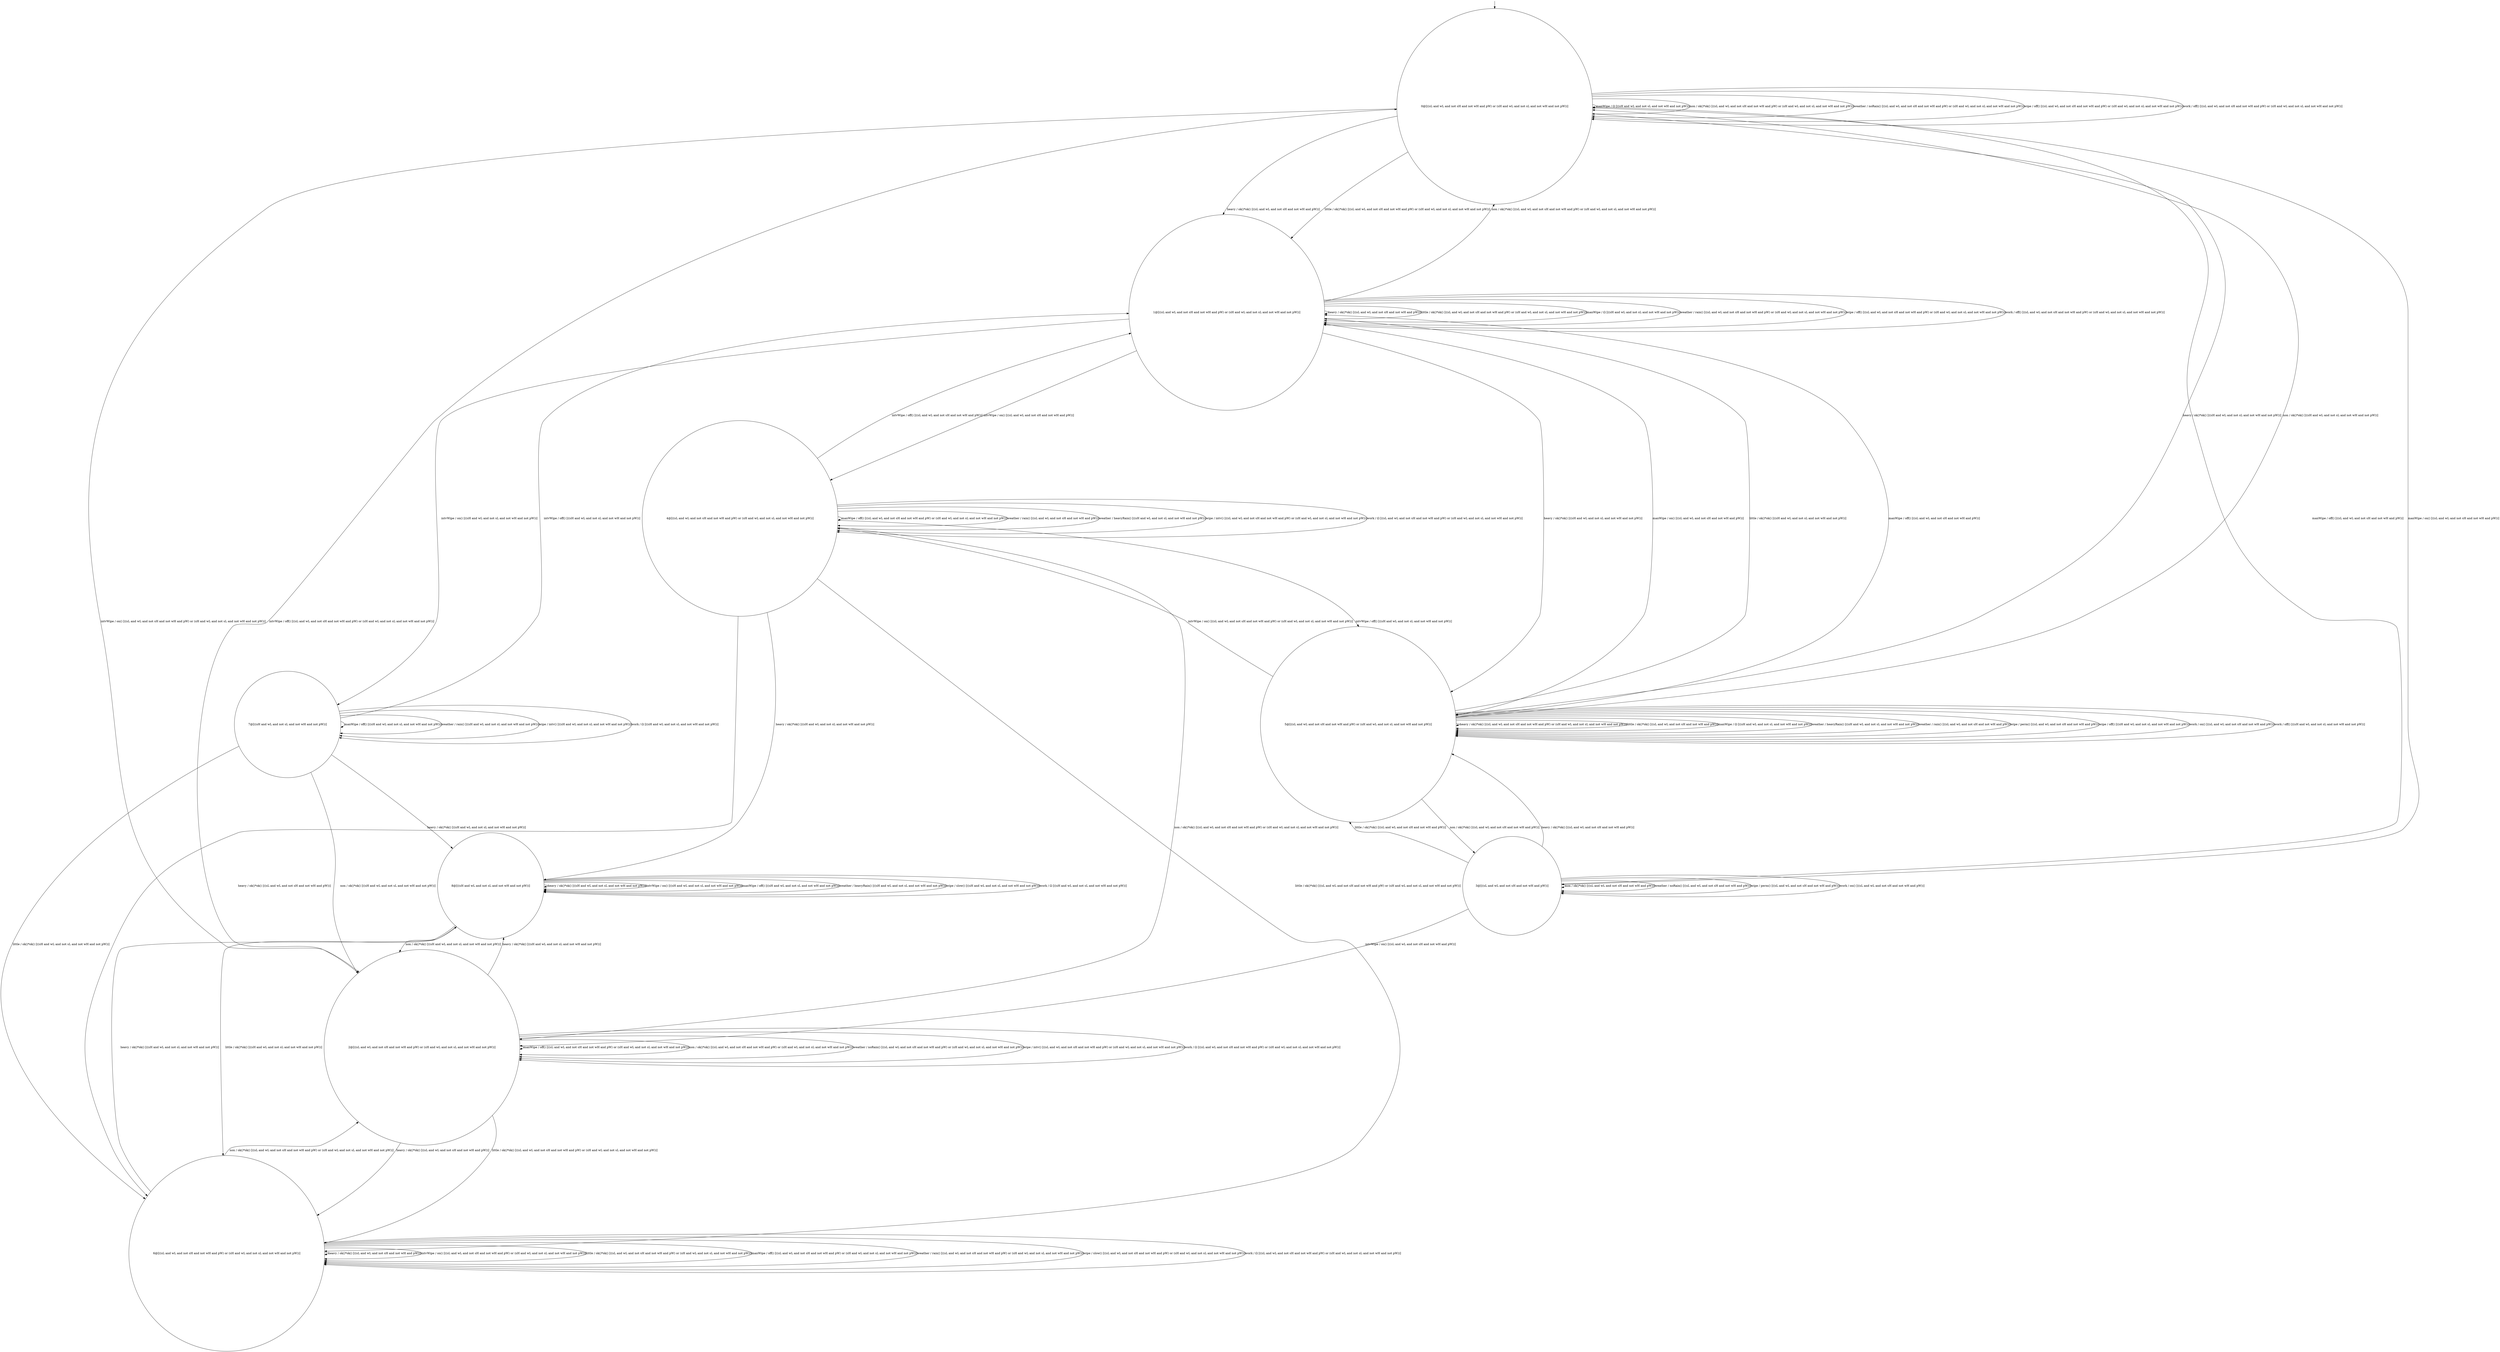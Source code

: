 digraph g {
	edge [lblstyle="above, sloped"];
	s0 [shape="circle" label="0@[((sL and wL and not sH and not wH and pW) or (sH and wL and not sL and not wH and not pW))]"];
	s1 [shape="circle" label="1@[((sL and wL and not sH and not wH and pW) or (sH and wL and not sL and not wH and not pW))]"];
	s2 [shape="circle" label="2@[((sL and wL and not sH and not wH and pW) or (sH and wL and not sL and not wH and not pW))]"];
	s3 [shape="circle" label="3@[((sL and wL and not sH and not wH and pW))]"];
	s4 [shape="circle" label="4@[((sL and wL and not sH and not wH and pW) or (sH and wL and not sL and not wH and not pW))]"];
	s5 [shape="circle" label="5@[((sL and wL and not sH and not wH and pW) or (sH and wL and not sL and not wH and not pW))]"];
	s6 [shape="circle" label="6@[((sL and wL and not sH and not wH and pW) or (sH and wL and not sL and not wH and not pW))]"];
	s7 [shape="circle" label="7@[((sH and wL and not sL and not wH and not pW))]"];
	s8 [shape="circle" label="8@[((sH and wL and not sL and not wH and not pW))]"];
	s0 -> s5 [label="heavy / ok()*ok() [((sH and wL and not sL and not wH and not pW))]"];
	s0 -> s1 [label="heavy / ok()*ok() [((sL and wL and not sH and not wH and pW))]"];
	s0 -> s2 [label="intvWipe / on() [((sL and wL and not sH and not wH and pW) or (sH and wL and not sL and not wH and not pW))]"];
	s0 -> s1 [label="little / ok()*ok() [((sL and wL and not sH and not wH and pW) or (sH and wL and not sL and not wH and not pW))]"];
	s0 -> s3 [label="manWipe / on() [((sL and wL and not sH and not wH and pW))]"];
	s0 -> s0 [label="manWipe / Ω [((sH and wL and not sL and not wH and not pW))]"];
	s0 -> s0 [label="non / ok()*ok() [((sL and wL and not sH and not wH and pW) or (sH and wL and not sL and not wH and not pW))]"];
	s0 -> s0 [label="weather / noRain() [((sL and wL and not sH and not wH and pW) or (sH and wL and not sL and not wH and not pW))]"];
	s0 -> s0 [label="wipe / off() [((sL and wL and not sH and not wH and pW) or (sH and wL and not sL and not wH and not pW))]"];
	s0 -> s0 [label="work / off() [((sL and wL and not sH and not wH and pW) or (sH and wL and not sL and not wH and not pW))]"];
	s1 -> s1 [label="heavy / ok()*ok() [((sL and wL and not sH and not wH and pW))]"];
	s1 -> s5 [label="heavy / ok()*ok() [((sH and wL and not sL and not wH and not pW))]"];
	s1 -> s7 [label="intvWipe / on() [((sH and wL and not sL and not wH and not pW))]"];
	s1 -> s4 [label="intvWipe / on() [((sL and wL and not sH and not wH and pW))]"];
	s1 -> s1 [label="little / ok()*ok() [((sL and wL and not sH and not wH and pW) or (sH and wL and not sL and not wH and not pW))]"];
	s1 -> s1 [label="manWipe / Ω [((sH and wL and not sL and not wH and not pW))]"];
	s1 -> s5 [label="manWipe / on() [((sL and wL and not sH and not wH and pW))]"];
	s1 -> s0 [label="non / ok()*ok() [((sL and wL and not sH and not wH and pW) or (sH and wL and not sL and not wH and not pW))]"];
	s1 -> s1 [label="weather / rain() [((sL and wL and not sH and not wH and pW) or (sH and wL and not sL and not wH and not pW))]"];
	s1 -> s1 [label="wipe / off() [((sL and wL and not sH and not wH and pW) or (sH and wL and not sL and not wH and not pW))]"];
	s1 -> s1 [label="work / off() [((sL and wL and not sH and not wH and pW) or (sH and wL and not sL and not wH and not pW))]"];
	s2 -> s6 [label="heavy / ok()*ok() [((sL and wL and not sH and not wH and pW))]"];
	s2 -> s8 [label="heavy / ok()*ok() [((sH and wL and not sL and not wH and not pW))]"];
	s2 -> s0 [label="intvWipe / off() [((sL and wL and not sH and not wH and pW) or (sH and wL and not sL and not wH and not pW))]"];
	s2 -> s6 [label="little / ok()*ok() [((sL and wL and not sH and not wH and pW) or (sH and wL and not sL and not wH and not pW))]"];
	s2 -> s2 [label="manWipe / off() [((sL and wL and not sH and not wH and pW) or (sH and wL and not sL and not wH and not pW))]"];
	s2 -> s2 [label="non / ok()*ok() [((sL and wL and not sH and not wH and pW) or (sH and wL and not sL and not wH and not pW))]"];
	s2 -> s2 [label="weather / noRain() [((sL and wL and not sH and not wH and pW) or (sH and wL and not sL and not wH and not pW))]"];
	s2 -> s2 [label="wipe / intv() [((sL and wL and not sH and not wH and pW) or (sH and wL and not sL and not wH and not pW))]"];
	s2 -> s2 [label="work / Ω [((sL and wL and not sH and not wH and pW) or (sH and wL and not sL and not wH and not pW))]"];
	s3 -> s5 [label="heavy / ok()*ok() [((sL and wL and not sH and not wH and pW))]"];
	s3 -> s2 [label="intvWipe / on() [((sL and wL and not sH and not wH and pW))]"];
	s3 -> s5 [label="little / ok()*ok() [((sL and wL and not sH and not wH and pW))]"];
	s3 -> s0 [label="manWipe / off() [((sL and wL and not sH and not wH and pW))]"];
	s3 -> s3 [label="non / ok()*ok() [((sL and wL and not sH and not wH and pW))]"];
	s3 -> s3 [label="weather / noRain() [((sL and wL and not sH and not wH and pW))]"];
	s3 -> s3 [label="wipe / perm() [((sL and wL and not sH and not wH and pW))]"];
	s3 -> s3 [label="work / on() [((sL and wL and not sH and not wH and pW))]"];
	s4 -> s8 [label="heavy / ok()*ok() [((sH and wL and not sL and not wH and not pW))]"];
	s4 -> s6 [label="heavy / ok()*ok() [((sL and wL and not sH and not wH and pW))]"];
	s4 -> s1 [label="intvWipe / off() [((sL and wL and not sH and not wH and pW))]"];
	s4 -> s5 [label="intvWipe / off() [((sH and wL and not sL and not wH and not pW))]"];
	s4 -> s6 [label="little / ok()*ok() [((sL and wL and not sH and not wH and pW) or (sH and wL and not sL and not wH and not pW))]"];
	s4 -> s4 [label="manWipe / off() [((sL and wL and not sH and not wH and pW) or (sH and wL and not sL and not wH and not pW))]"];
	s4 -> s2 [label="non / ok()*ok() [((sL and wL and not sH and not wH and pW) or (sH and wL and not sL and not wH and not pW))]"];
	s4 -> s4 [label="weather / rain() [((sL and wL and not sH and not wH and pW))]"];
	s4 -> s4 [label="weather / heavyRain() [((sH and wL and not sL and not wH and not pW))]"];
	s4 -> s4 [label="wipe / intv() [((sL and wL and not sH and not wH and pW) or (sH and wL and not sL and not wH and not pW))]"];
	s4 -> s4 [label="work / Ω [((sL and wL and not sH and not wH and pW) or (sH and wL and not sL and not wH and not pW))]"];
	s5 -> s5 [label="heavy / ok()*ok() [((sL and wL and not sH and not wH and pW) or (sH and wL and not sL and not wH and not pW))]"];
	s5 -> s4 [label="intvWipe / on() [((sL and wL and not sH and not wH and pW) or (sH and wL and not sL and not wH and not pW))]"];
	s5 -> s1 [label="little / ok()*ok() [((sH and wL and not sL and not wH and not pW))]"];
	s5 -> s5 [label="little / ok()*ok() [((sL and wL and not sH and not wH and pW))]"];
	s5 -> s1 [label="manWipe / off() [((sL and wL and not sH and not wH and pW))]"];
	s5 -> s5 [label="manWipe / Ω [((sH and wL and not sL and not wH and not pW))]"];
	s5 -> s0 [label="non / ok()*ok() [((sH and wL and not sL and not wH and not pW))]"];
	s5 -> s3 [label="non / ok()*ok() [((sL and wL and not sH and not wH and pW))]"];
	s5 -> s5 [label="weather / heavyRain() [((sH and wL and not sL and not wH and not pW))]"];
	s5 -> s5 [label="weather / rain() [((sL and wL and not sH and not wH and pW))]"];
	s5 -> s5 [label="wipe / perm() [((sL and wL and not sH and not wH and pW))]"];
	s5 -> s5 [label="wipe / off() [((sH and wL and not sL and not wH and not pW))]"];
	s5 -> s5 [label="work / on() [((sL and wL and not sH and not wH and pW))]"];
	s5 -> s5 [label="work / off() [((sH and wL and not sL and not wH and not pW))]"];
	s6 -> s8 [label="heavy / ok()*ok() [((sH and wL and not sL and not wH and not pW))]"];
	s6 -> s6 [label="heavy / ok()*ok() [((sL and wL and not sH and not wH and pW))]"];
	s6 -> s6 [label="intvWipe / on() [((sL and wL and not sH and not wH and pW) or (sH and wL and not sL and not wH and not pW))]"];
	s6 -> s6 [label="little / ok()*ok() [((sL and wL and not sH and not wH and pW) or (sH and wL and not sL and not wH and not pW))]"];
	s6 -> s6 [label="manWipe / off() [((sL and wL and not sH and not wH and pW) or (sH and wL and not sL and not wH and not pW))]"];
	s6 -> s2 [label="non / ok()*ok() [((sL and wL and not sH and not wH and pW) or (sH and wL and not sL and not wH and not pW))]"];
	s6 -> s6 [label="weather / rain() [((sL and wL and not sH and not wH and pW) or (sH and wL and not sL and not wH and not pW))]"];
	s6 -> s6 [label="wipe / slow() [((sL and wL and not sH and not wH and pW) or (sH and wL and not sL and not wH and not pW))]"];
	s6 -> s6 [label="work / Ω [((sL and wL and not sH and not wH and pW) or (sH and wL and not sL and not wH and not pW))]"];
	s7 -> s8 [label="heavy / ok()*ok() [((sH and wL and not sL and not wH and not pW))]"];
	s7 -> s1 [label="intvWipe / off() [((sH and wL and not sL and not wH and not pW))]"];
	s7 -> s6 [label="little / ok()*ok() [((sH and wL and not sL and not wH and not pW))]"];
	s7 -> s7 [label="manWipe / off() [((sH and wL and not sL and not wH and not pW))]"];
	s7 -> s2 [label="non / ok()*ok() [((sH and wL and not sL and not wH and not pW))]"];
	s7 -> s7 [label="weather / rain() [((sH and wL and not sL and not wH and not pW))]"];
	s7 -> s7 [label="wipe / intv() [((sH and wL and not sL and not wH and not pW))]"];
	s7 -> s7 [label="work / Ω [((sH and wL and not sL and not wH and not pW))]"];
	s8 -> s8 [label="heavy / ok()*ok() [((sH and wL and not sL and not wH and not pW))]"];
	s8 -> s8 [label="intvWipe / on() [((sH and wL and not sL and not wH and not pW))]"];
	s8 -> s6 [label="little / ok()*ok() [((sH and wL and not sL and not wH and not pW))]"];
	s8 -> s8 [label="manWipe / off() [((sH and wL and not sL and not wH and not pW))]"];
	s8 -> s2 [label="non / ok()*ok() [((sH and wL and not sL and not wH and not pW))]"];
	s8 -> s8 [label="weather / heavyRain() [((sH and wL and not sL and not wH and not pW))]"];
	s8 -> s8 [label="wipe / slow() [((sH and wL and not sL and not wH and not pW))]"];
	s8 -> s8 [label="work / Ω [((sH and wL and not sL and not wH and not pW))]"];
	__start0 [label="" shape="none" width="0" height="0"];
	__start0 -> s0;
}